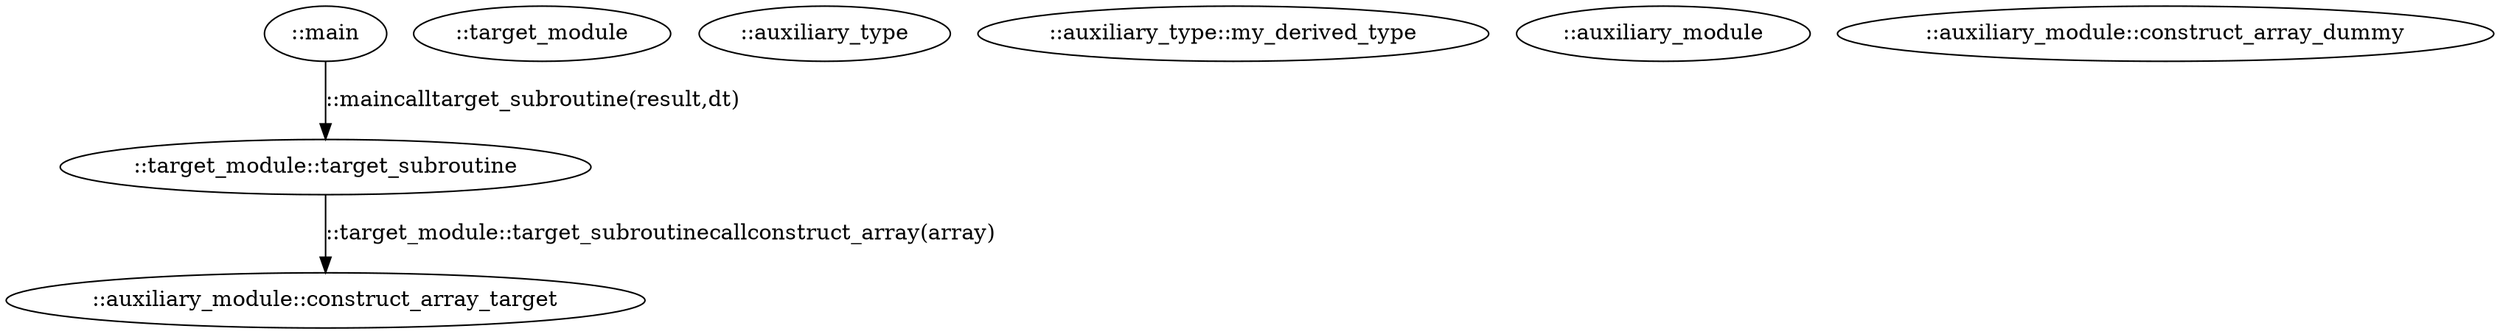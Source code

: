 digraph G {
0[label="::auxiliary_module::construct_array_target"];
1[label="::target_module"];
2[label="::target_module::target_subroutine"];
3[label="::auxiliary_type"];
4[label="::auxiliary_type::my_derived_type"];
5[label="::main"];
6[label="::auxiliary_module"];
7[label="::auxiliary_module::construct_array_dummy"];
2->0 [label="::target_module::target_subroutinecallconstruct_array(array)"];
5->2 [label="::maincalltarget_subroutine(result,dt)"];
}
